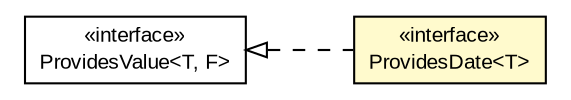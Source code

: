 #!/usr/local/bin/dot
#
# Class diagram 
# Generated by UMLGraph version R5_6-24-gf6e263 (http://www.umlgraph.org/)
#

digraph G {
	edge [fontname="arial",fontsize=10,labelfontname="arial",labelfontsize=10];
	node [fontname="arial",fontsize=10,shape=plaintext];
	nodesep=0.25;
	ranksep=0.5;
	rankdir=LR;
	// org.turbogwt.core.providers.client.ProvidesValue<T, F>
	c2576 [label=<<table title="org.turbogwt.core.providers.client.ProvidesValue" border="0" cellborder="1" cellspacing="0" cellpadding="2" port="p" href="./ProvidesValue.html">
		<tr><td><table border="0" cellspacing="0" cellpadding="1">
<tr><td align="center" balign="center"> &#171;interface&#187; </td></tr>
<tr><td align="center" balign="center"> ProvidesValue&lt;T, F&gt; </td></tr>
		</table></td></tr>
		</table>>, URL="./ProvidesValue.html", fontname="arial", fontcolor="black", fontsize=10.0];
	// org.turbogwt.core.providers.client.ProvidesDate<T>
	c2579 [label=<<table title="org.turbogwt.core.providers.client.ProvidesDate" border="0" cellborder="1" cellspacing="0" cellpadding="2" port="p" bgcolor="lemonChiffon" href="./ProvidesDate.html">
		<tr><td><table border="0" cellspacing="0" cellpadding="1">
<tr><td align="center" balign="center"> &#171;interface&#187; </td></tr>
<tr><td align="center" balign="center"> ProvidesDate&lt;T&gt; </td></tr>
		</table></td></tr>
		</table>>, URL="./ProvidesDate.html", fontname="arial", fontcolor="black", fontsize=10.0];
	//org.turbogwt.core.providers.client.ProvidesDate<T> implements org.turbogwt.core.providers.client.ProvidesValue<T, F>
	c2576:p -> c2579:p [dir=back,arrowtail=empty,style=dashed];
}

